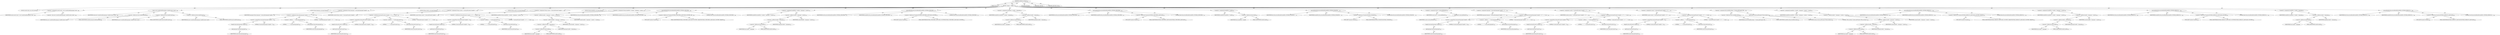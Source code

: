 digraph "loadResourceMaps" {  
"111669149709" [label = <(METHOD,loadResourceMaps)<SUB>397</SUB>> ]
"115964117004" [label = <(PARAM,this)<SUB>397</SUB>> ]
"25769803807" [label = <(BLOCK,&lt;empty&gt;,&lt;empty&gt;)<SUB>397</SUB>> ]
"94489280519" [label = <(LOCAL,Locale locale: java.util.Locale)<SUB>398</SUB>> ]
"30064771177" [label = <(&lt;operator&gt;.assignment,Locale locale = new Locale(bundleLanguage, bund...)<SUB>398</SUB>> ]
"68719476831" [label = <(IDENTIFIER,locale,Locale locale = new Locale(bundleLanguage, bund...)<SUB>398</SUB>> ]
"30064771178" [label = <(&lt;operator&gt;.alloc,new Locale(bundleLanguage, bundleCountry, bundl...)<SUB>398</SUB>> ]
"30064771179" [label = <(&lt;init&gt;,new Locale(bundleLanguage, bundleCountry, bundl...)<SUB>398</SUB>> ]
"68719476832" [label = <(IDENTIFIER,locale,new Locale(bundleLanguage, bundleCountry, bundl...)<SUB>398</SUB>> ]
"30064771180" [label = <(&lt;operator&gt;.fieldAccess,this.bundleLanguage)<SUB>398</SUB>> ]
"68719476833" [label = <(IDENTIFIER,this,new Locale(bundleLanguage, bundleCountry, bundl...)> ]
"55834574884" [label = <(FIELD_IDENTIFIER,bundleLanguage,bundleLanguage)<SUB>398</SUB>> ]
"30064771181" [label = <(&lt;operator&gt;.fieldAccess,this.bundleCountry)<SUB>399</SUB>> ]
"68719476834" [label = <(IDENTIFIER,this,new Locale(bundleLanguage, bundleCountry, bundl...)> ]
"55834574885" [label = <(FIELD_IDENTIFIER,bundleCountry,bundleCountry)<SUB>399</SUB>> ]
"30064771182" [label = <(&lt;operator&gt;.fieldAccess,this.bundleVariant)<SUB>400</SUB>> ]
"68719476835" [label = <(IDENTIFIER,this,new Locale(bundleLanguage, bundleCountry, bundl...)> ]
"55834574886" [label = <(FIELD_IDENTIFIER,bundleVariant,bundleVariant)<SUB>400</SUB>> ]
"94489280520" [label = <(LOCAL,String language: java.lang.String)<SUB>401</SUB>> ]
"30064771183" [label = <(&lt;operator&gt;.assignment,String language = locale.getLanguage().length()...)<SUB>401</SUB>> ]
"68719476836" [label = <(IDENTIFIER,language,String language = locale.getLanguage().length()...)<SUB>401</SUB>> ]
"30064771184" [label = <(&lt;operator&gt;.conditional,locale.getLanguage().length() &gt; 0 ? &quot;_&quot; + local...)<SUB>401</SUB>> ]
"30064771185" [label = <(&lt;operator&gt;.greaterThan,locale.getLanguage().length() &gt; 0)<SUB>401</SUB>> ]
"30064771186" [label = <(length,locale.getLanguage().length())<SUB>401</SUB>> ]
"30064771187" [label = <(getLanguage,locale.getLanguage())<SUB>401</SUB>> ]
"68719476837" [label = <(IDENTIFIER,locale,locale.getLanguage())<SUB>401</SUB>> ]
"90194313232" [label = <(LITERAL,0,locale.getLanguage().length() &gt; 0)<SUB>401</SUB>> ]
"30064771188" [label = <(&lt;operator&gt;.addition,&quot;_&quot; + locale.getLanguage())<SUB>402</SUB>> ]
"90194313233" [label = <(LITERAL,&quot;_&quot;,&quot;_&quot; + locale.getLanguage())<SUB>402</SUB>> ]
"30064771189" [label = <(getLanguage,locale.getLanguage())<SUB>402</SUB>> ]
"68719476838" [label = <(IDENTIFIER,locale,locale.getLanguage())<SUB>402</SUB>> ]
"90194313234" [label = <(LITERAL,&quot;&quot;,locale.getLanguage().length() &gt; 0 ? &quot;_&quot; + local...)<SUB>402</SUB>> ]
"94489280521" [label = <(LOCAL,String country: java.lang.String)<SUB>403</SUB>> ]
"30064771190" [label = <(&lt;operator&gt;.assignment,String country = locale.getCountry().length() &gt;...)<SUB>403</SUB>> ]
"68719476839" [label = <(IDENTIFIER,country,String country = locale.getCountry().length() &gt;...)<SUB>403</SUB>> ]
"30064771191" [label = <(&lt;operator&gt;.conditional,locale.getCountry().length() &gt; 0 ? &quot;_&quot; + locale...)<SUB>403</SUB>> ]
"30064771192" [label = <(&lt;operator&gt;.greaterThan,locale.getCountry().length() &gt; 0)<SUB>403</SUB>> ]
"30064771193" [label = <(length,locale.getCountry().length())<SUB>403</SUB>> ]
"30064771194" [label = <(getCountry,locale.getCountry())<SUB>403</SUB>> ]
"68719476840" [label = <(IDENTIFIER,locale,locale.getCountry())<SUB>403</SUB>> ]
"90194313235" [label = <(LITERAL,0,locale.getCountry().length() &gt; 0)<SUB>403</SUB>> ]
"30064771195" [label = <(&lt;operator&gt;.addition,&quot;_&quot; + locale.getCountry())<SUB>404</SUB>> ]
"90194313236" [label = <(LITERAL,&quot;_&quot;,&quot;_&quot; + locale.getCountry())<SUB>404</SUB>> ]
"30064771196" [label = <(getCountry,locale.getCountry())<SUB>404</SUB>> ]
"68719476841" [label = <(IDENTIFIER,locale,locale.getCountry())<SUB>404</SUB>> ]
"90194313237" [label = <(LITERAL,&quot;&quot;,locale.getCountry().length() &gt; 0 ? &quot;_&quot; + locale...)<SUB>404</SUB>> ]
"94489280522" [label = <(LOCAL,String variant: java.lang.String)<SUB>405</SUB>> ]
"30064771197" [label = <(&lt;operator&gt;.assignment,String variant = locale.getVariant().length() &gt;...)<SUB>405</SUB>> ]
"68719476842" [label = <(IDENTIFIER,variant,String variant = locale.getVariant().length() &gt;...)<SUB>405</SUB>> ]
"30064771198" [label = <(&lt;operator&gt;.conditional,locale.getVariant().length() &gt; 0 ? &quot;_&quot; + locale...)<SUB>405</SUB>> ]
"30064771199" [label = <(&lt;operator&gt;.greaterThan,locale.getVariant().length() &gt; 0)<SUB>405</SUB>> ]
"30064771200" [label = <(length,locale.getVariant().length())<SUB>405</SUB>> ]
"30064771201" [label = <(getVariant,locale.getVariant())<SUB>405</SUB>> ]
"68719476843" [label = <(IDENTIFIER,locale,locale.getVariant())<SUB>405</SUB>> ]
"90194313238" [label = <(LITERAL,0,locale.getVariant().length() &gt; 0)<SUB>405</SUB>> ]
"30064771202" [label = <(&lt;operator&gt;.addition,&quot;_&quot; + locale.getVariant())<SUB>406</SUB>> ]
"90194313239" [label = <(LITERAL,&quot;_&quot;,&quot;_&quot; + locale.getVariant())<SUB>406</SUB>> ]
"30064771203" [label = <(getVariant,locale.getVariant())<SUB>406</SUB>> ]
"68719476844" [label = <(IDENTIFIER,locale,locale.getVariant())<SUB>406</SUB>> ]
"90194313240" [label = <(LITERAL,&quot;&quot;,locale.getVariant().length() &gt; 0 ? &quot;_&quot; + locale...)<SUB>406</SUB>> ]
"94489280523" [label = <(LOCAL,String bundleFile: java.lang.String)<SUB>407</SUB>> ]
"30064771204" [label = <(&lt;operator&gt;.assignment,String bundleFile = bundle + language + country...)<SUB>407</SUB>> ]
"68719476845" [label = <(IDENTIFIER,bundleFile,String bundleFile = bundle + language + country...)<SUB>407</SUB>> ]
"30064771205" [label = <(&lt;operator&gt;.addition,bundle + language + country + variant)<SUB>407</SUB>> ]
"30064771206" [label = <(&lt;operator&gt;.addition,bundle + language + country)<SUB>407</SUB>> ]
"30064771207" [label = <(&lt;operator&gt;.addition,bundle + language)<SUB>407</SUB>> ]
"30064771208" [label = <(&lt;operator&gt;.fieldAccess,this.bundle)<SUB>407</SUB>> ]
"68719476846" [label = <(IDENTIFIER,this,bundle + language)> ]
"55834574887" [label = <(FIELD_IDENTIFIER,bundle,bundle)<SUB>407</SUB>> ]
"68719476847" [label = <(IDENTIFIER,language,bundle + language)<SUB>407</SUB>> ]
"68719476848" [label = <(IDENTIFIER,country,bundle + language + country)<SUB>407</SUB>> ]
"68719476849" [label = <(IDENTIFIER,variant,bundle + language + country + variant)<SUB>407</SUB>> ]
"30064771209" [label = <(processBundle,this.processBundle(bundleFile, BUNDLE_SPECIFIED...)<SUB>408</SUB>> ]
"68719476753" [label = <(IDENTIFIER,this,this.processBundle(bundleFile, BUNDLE_SPECIFIED...)<SUB>408</SUB>> ]
"68719476850" [label = <(IDENTIFIER,bundleFile,this.processBundle(bundleFile, BUNDLE_SPECIFIED...)<SUB>408</SUB>> ]
"30064771210" [label = <(&lt;operator&gt;.fieldAccess,Translate.BUNDLE_SPECIFIED_LANGUAGE_COUNTRY_VAR...)<SUB>408</SUB>> ]
"180388626432" [label = <(TYPE_REF,Translate,Translate)<SUB>408</SUB>> ]
"55834574888" [label = <(FIELD_IDENTIFIER,BUNDLE_SPECIFIED_LANGUAGE_COUNTRY_VARIANT,BUNDLE_SPECIFIED_LANGUAGE_COUNTRY_VARIANT)<SUB>408</SUB>> ]
"90194313241" [label = <(LITERAL,false,this.processBundle(bundleFile, BUNDLE_SPECIFIED...)<SUB>408</SUB>> ]
"30064771211" [label = <(&lt;operator&gt;.assignment,bundleFile = bundle + language + country)<SUB>410</SUB>> ]
"68719476851" [label = <(IDENTIFIER,bundleFile,bundleFile = bundle + language + country)<SUB>410</SUB>> ]
"30064771212" [label = <(&lt;operator&gt;.addition,bundle + language + country)<SUB>410</SUB>> ]
"30064771213" [label = <(&lt;operator&gt;.addition,bundle + language)<SUB>410</SUB>> ]
"30064771214" [label = <(&lt;operator&gt;.fieldAccess,this.bundle)<SUB>410</SUB>> ]
"68719476852" [label = <(IDENTIFIER,this,bundle + language)> ]
"55834574889" [label = <(FIELD_IDENTIFIER,bundle,bundle)<SUB>410</SUB>> ]
"68719476853" [label = <(IDENTIFIER,language,bundle + language)<SUB>410</SUB>> ]
"68719476854" [label = <(IDENTIFIER,country,bundle + language + country)<SUB>410</SUB>> ]
"30064771215" [label = <(processBundle,this.processBundle(bundleFile, BUNDLE_SPECIFIED...)<SUB>411</SUB>> ]
"68719476754" [label = <(IDENTIFIER,this,this.processBundle(bundleFile, BUNDLE_SPECIFIED...)<SUB>411</SUB>> ]
"68719476855" [label = <(IDENTIFIER,bundleFile,this.processBundle(bundleFile, BUNDLE_SPECIFIED...)<SUB>411</SUB>> ]
"30064771216" [label = <(&lt;operator&gt;.fieldAccess,Translate.BUNDLE_SPECIFIED_LANGUAGE_COUNTRY)<SUB>411</SUB>> ]
"180388626433" [label = <(TYPE_REF,Translate,Translate)<SUB>411</SUB>> ]
"55834574890" [label = <(FIELD_IDENTIFIER,BUNDLE_SPECIFIED_LANGUAGE_COUNTRY,BUNDLE_SPECIFIED_LANGUAGE_COUNTRY)<SUB>411</SUB>> ]
"90194313242" [label = <(LITERAL,false,this.processBundle(bundleFile, BUNDLE_SPECIFIED...)<SUB>411</SUB>> ]
"30064771217" [label = <(&lt;operator&gt;.assignment,bundleFile = bundle + language)<SUB>413</SUB>> ]
"68719476856" [label = <(IDENTIFIER,bundleFile,bundleFile = bundle + language)<SUB>413</SUB>> ]
"30064771218" [label = <(&lt;operator&gt;.addition,bundle + language)<SUB>413</SUB>> ]
"30064771219" [label = <(&lt;operator&gt;.fieldAccess,this.bundle)<SUB>413</SUB>> ]
"68719476857" [label = <(IDENTIFIER,this,bundle + language)> ]
"55834574891" [label = <(FIELD_IDENTIFIER,bundle,bundle)<SUB>413</SUB>> ]
"68719476858" [label = <(IDENTIFIER,language,bundle + language)<SUB>413</SUB>> ]
"30064771220" [label = <(processBundle,this.processBundle(bundleFile, BUNDLE_SPECIFIED...)<SUB>414</SUB>> ]
"68719476755" [label = <(IDENTIFIER,this,this.processBundle(bundleFile, BUNDLE_SPECIFIED...)<SUB>414</SUB>> ]
"68719476859" [label = <(IDENTIFIER,bundleFile,this.processBundle(bundleFile, BUNDLE_SPECIFIED...)<SUB>414</SUB>> ]
"30064771221" [label = <(&lt;operator&gt;.fieldAccess,Translate.BUNDLE_SPECIFIED_LANGUAGE)<SUB>414</SUB>> ]
"180388626434" [label = <(TYPE_REF,Translate,Translate)<SUB>414</SUB>> ]
"55834574892" [label = <(FIELD_IDENTIFIER,BUNDLE_SPECIFIED_LANGUAGE,BUNDLE_SPECIFIED_LANGUAGE)<SUB>414</SUB>> ]
"90194313243" [label = <(LITERAL,false,this.processBundle(bundleFile, BUNDLE_SPECIFIED...)<SUB>414</SUB>> ]
"30064771222" [label = <(&lt;operator&gt;.assignment,bundleFile = bundle)<SUB>416</SUB>> ]
"68719476860" [label = <(IDENTIFIER,bundleFile,bundleFile = bundle)<SUB>416</SUB>> ]
"30064771223" [label = <(&lt;operator&gt;.fieldAccess,this.bundle)<SUB>416</SUB>> ]
"68719476861" [label = <(IDENTIFIER,this,bundleFile = bundle)> ]
"55834574893" [label = <(FIELD_IDENTIFIER,bundle,bundle)<SUB>416</SUB>> ]
"30064771224" [label = <(processBundle,this.processBundle(bundleFile, BUNDLE_NOMATCH, ...)<SUB>417</SUB>> ]
"68719476756" [label = <(IDENTIFIER,this,this.processBundle(bundleFile, BUNDLE_NOMATCH, ...)<SUB>417</SUB>> ]
"68719476862" [label = <(IDENTIFIER,bundleFile,this.processBundle(bundleFile, BUNDLE_NOMATCH, ...)<SUB>417</SUB>> ]
"30064771225" [label = <(&lt;operator&gt;.fieldAccess,Translate.BUNDLE_NOMATCH)<SUB>417</SUB>> ]
"180388626435" [label = <(TYPE_REF,Translate,Translate)<SUB>417</SUB>> ]
"55834574894" [label = <(FIELD_IDENTIFIER,BUNDLE_NOMATCH,BUNDLE_NOMATCH)<SUB>417</SUB>> ]
"90194313244" [label = <(LITERAL,false,this.processBundle(bundleFile, BUNDLE_NOMATCH, ...)<SUB>417</SUB>> ]
"30064771226" [label = <(&lt;operator&gt;.assignment,locale = Locale.getDefault())<SUB>421</SUB>> ]
"68719476863" [label = <(IDENTIFIER,locale,locale = Locale.getDefault())<SUB>421</SUB>> ]
"30064771227" [label = <(getDefault,Locale.getDefault())<SUB>421</SUB>> ]
"68719476864" [label = <(IDENTIFIER,Locale,Locale.getDefault())<SUB>421</SUB>> ]
"30064771228" [label = <(&lt;operator&gt;.assignment,language = locale.getLanguage().length() &gt; 0 ? ...)<SUB>423</SUB>> ]
"68719476865" [label = <(IDENTIFIER,language,language = locale.getLanguage().length() &gt; 0 ? ...)<SUB>423</SUB>> ]
"30064771229" [label = <(&lt;operator&gt;.conditional,locale.getLanguage().length() &gt; 0 ? &quot;_&quot; + local...)<SUB>423</SUB>> ]
"30064771230" [label = <(&lt;operator&gt;.greaterThan,locale.getLanguage().length() &gt; 0)<SUB>423</SUB>> ]
"30064771231" [label = <(length,locale.getLanguage().length())<SUB>423</SUB>> ]
"30064771232" [label = <(getLanguage,locale.getLanguage())<SUB>423</SUB>> ]
"68719476866" [label = <(IDENTIFIER,locale,locale.getLanguage())<SUB>423</SUB>> ]
"90194313245" [label = <(LITERAL,0,locale.getLanguage().length() &gt; 0)<SUB>423</SUB>> ]
"30064771233" [label = <(&lt;operator&gt;.addition,&quot;_&quot; + locale.getLanguage())<SUB>424</SUB>> ]
"90194313246" [label = <(LITERAL,&quot;_&quot;,&quot;_&quot; + locale.getLanguage())<SUB>424</SUB>> ]
"30064771234" [label = <(getLanguage,locale.getLanguage())<SUB>424</SUB>> ]
"68719476867" [label = <(IDENTIFIER,locale,locale.getLanguage())<SUB>424</SUB>> ]
"90194313247" [label = <(LITERAL,&quot;&quot;,locale.getLanguage().length() &gt; 0 ? &quot;_&quot; + local...)<SUB>424</SUB>> ]
"30064771235" [label = <(&lt;operator&gt;.assignment,country = locale.getCountry().length() &gt; 0 ? &quot;_...)<SUB>425</SUB>> ]
"68719476868" [label = <(IDENTIFIER,country,country = locale.getCountry().length() &gt; 0 ? &quot;_...)<SUB>425</SUB>> ]
"30064771236" [label = <(&lt;operator&gt;.conditional,locale.getCountry().length() &gt; 0 ? &quot;_&quot; + locale...)<SUB>425</SUB>> ]
"30064771237" [label = <(&lt;operator&gt;.greaterThan,locale.getCountry().length() &gt; 0)<SUB>425</SUB>> ]
"30064771238" [label = <(length,locale.getCountry().length())<SUB>425</SUB>> ]
"30064771239" [label = <(getCountry,locale.getCountry())<SUB>425</SUB>> ]
"68719476869" [label = <(IDENTIFIER,locale,locale.getCountry())<SUB>425</SUB>> ]
"90194313248" [label = <(LITERAL,0,locale.getCountry().length() &gt; 0)<SUB>425</SUB>> ]
"30064771240" [label = <(&lt;operator&gt;.addition,&quot;_&quot; + locale.getCountry())<SUB>426</SUB>> ]
"90194313249" [label = <(LITERAL,&quot;_&quot;,&quot;_&quot; + locale.getCountry())<SUB>426</SUB>> ]
"30064771241" [label = <(getCountry,locale.getCountry())<SUB>426</SUB>> ]
"68719476870" [label = <(IDENTIFIER,locale,locale.getCountry())<SUB>426</SUB>> ]
"90194313250" [label = <(LITERAL,&quot;&quot;,locale.getCountry().length() &gt; 0 ? &quot;_&quot; + locale...)<SUB>426</SUB>> ]
"30064771242" [label = <(&lt;operator&gt;.assignment,variant = locale.getVariant().length() &gt; 0 ? &quot;_...)<SUB>427</SUB>> ]
"68719476871" [label = <(IDENTIFIER,variant,variant = locale.getVariant().length() &gt; 0 ? &quot;_...)<SUB>427</SUB>> ]
"30064771243" [label = <(&lt;operator&gt;.conditional,locale.getVariant().length() &gt; 0 ? &quot;_&quot; + locale...)<SUB>427</SUB>> ]
"30064771244" [label = <(&lt;operator&gt;.greaterThan,locale.getVariant().length() &gt; 0)<SUB>427</SUB>> ]
"30064771245" [label = <(length,locale.getVariant().length())<SUB>427</SUB>> ]
"30064771246" [label = <(getVariant,locale.getVariant())<SUB>427</SUB>> ]
"68719476872" [label = <(IDENTIFIER,locale,locale.getVariant())<SUB>427</SUB>> ]
"90194313251" [label = <(LITERAL,0,locale.getVariant().length() &gt; 0)<SUB>427</SUB>> ]
"30064771247" [label = <(&lt;operator&gt;.addition,&quot;_&quot; + locale.getVariant())<SUB>428</SUB>> ]
"90194313252" [label = <(LITERAL,&quot;_&quot;,&quot;_&quot; + locale.getVariant())<SUB>428</SUB>> ]
"30064771248" [label = <(getVariant,locale.getVariant())<SUB>428</SUB>> ]
"68719476873" [label = <(IDENTIFIER,locale,locale.getVariant())<SUB>428</SUB>> ]
"90194313253" [label = <(LITERAL,&quot;&quot;,locale.getVariant().length() &gt; 0 ? &quot;_&quot; + locale...)<SUB>428</SUB>> ]
"30064771249" [label = <(&lt;operator&gt;.assignment,this.bundleEncoding = System.getProperty(&quot;file....)<SUB>429</SUB>> ]
"30064771250" [label = <(&lt;operator&gt;.fieldAccess,this.bundleEncoding)<SUB>429</SUB>> ]
"68719476874" [label = <(IDENTIFIER,this,this.bundleEncoding = System.getProperty(&quot;file....)> ]
"55834574895" [label = <(FIELD_IDENTIFIER,bundleEncoding,bundleEncoding)<SUB>429</SUB>> ]
"30064771251" [label = <(getProperty,System.getProperty(&quot;file.encoding&quot;))<SUB>429</SUB>> ]
"68719476875" [label = <(IDENTIFIER,System,System.getProperty(&quot;file.encoding&quot;))<SUB>429</SUB>> ]
"90194313254" [label = <(LITERAL,&quot;file.encoding&quot;,System.getProperty(&quot;file.encoding&quot;))<SUB>429</SUB>> ]
"30064771252" [label = <(&lt;operator&gt;.assignment,bundleFile = bundle + language + country + variant)<SUB>431</SUB>> ]
"68719476876" [label = <(IDENTIFIER,bundleFile,bundleFile = bundle + language + country + variant)<SUB>431</SUB>> ]
"30064771253" [label = <(&lt;operator&gt;.addition,bundle + language + country + variant)<SUB>431</SUB>> ]
"30064771254" [label = <(&lt;operator&gt;.addition,bundle + language + country)<SUB>431</SUB>> ]
"30064771255" [label = <(&lt;operator&gt;.addition,bundle + language)<SUB>431</SUB>> ]
"30064771256" [label = <(&lt;operator&gt;.fieldAccess,this.bundle)<SUB>431</SUB>> ]
"68719476877" [label = <(IDENTIFIER,this,bundle + language)> ]
"55834574896" [label = <(FIELD_IDENTIFIER,bundle,bundle)<SUB>431</SUB>> ]
"68719476878" [label = <(IDENTIFIER,language,bundle + language)<SUB>431</SUB>> ]
"68719476879" [label = <(IDENTIFIER,country,bundle + language + country)<SUB>431</SUB>> ]
"68719476880" [label = <(IDENTIFIER,variant,bundle + language + country + variant)<SUB>431</SUB>> ]
"30064771257" [label = <(processBundle,this.processBundle(bundleFile, BUNDLE_DEFAULT_L...)<SUB>432</SUB>> ]
"68719476757" [label = <(IDENTIFIER,this,this.processBundle(bundleFile, BUNDLE_DEFAULT_L...)<SUB>432</SUB>> ]
"68719476881" [label = <(IDENTIFIER,bundleFile,this.processBundle(bundleFile, BUNDLE_DEFAULT_L...)<SUB>432</SUB>> ]
"30064771258" [label = <(&lt;operator&gt;.fieldAccess,Translate.BUNDLE_DEFAULT_LANGUAGE_COUNTRY_VARIANT)<SUB>432</SUB>> ]
"180388626436" [label = <(TYPE_REF,Translate,Translate)<SUB>432</SUB>> ]
"55834574897" [label = <(FIELD_IDENTIFIER,BUNDLE_DEFAULT_LANGUAGE_COUNTRY_VARIANT,BUNDLE_DEFAULT_LANGUAGE_COUNTRY_VARIANT)<SUB>432</SUB>> ]
"90194313255" [label = <(LITERAL,false,this.processBundle(bundleFile, BUNDLE_DEFAULT_L...)<SUB>432</SUB>> ]
"30064771259" [label = <(&lt;operator&gt;.assignment,bundleFile = bundle + language + country)<SUB>434</SUB>> ]
"68719476882" [label = <(IDENTIFIER,bundleFile,bundleFile = bundle + language + country)<SUB>434</SUB>> ]
"30064771260" [label = <(&lt;operator&gt;.addition,bundle + language + country)<SUB>434</SUB>> ]
"30064771261" [label = <(&lt;operator&gt;.addition,bundle + language)<SUB>434</SUB>> ]
"30064771262" [label = <(&lt;operator&gt;.fieldAccess,this.bundle)<SUB>434</SUB>> ]
"68719476883" [label = <(IDENTIFIER,this,bundle + language)> ]
"55834574898" [label = <(FIELD_IDENTIFIER,bundle,bundle)<SUB>434</SUB>> ]
"68719476884" [label = <(IDENTIFIER,language,bundle + language)<SUB>434</SUB>> ]
"68719476885" [label = <(IDENTIFIER,country,bundle + language + country)<SUB>434</SUB>> ]
"30064771263" [label = <(processBundle,this.processBundle(bundleFile, BUNDLE_DEFAULT_L...)<SUB>435</SUB>> ]
"68719476758" [label = <(IDENTIFIER,this,this.processBundle(bundleFile, BUNDLE_DEFAULT_L...)<SUB>435</SUB>> ]
"68719476886" [label = <(IDENTIFIER,bundleFile,this.processBundle(bundleFile, BUNDLE_DEFAULT_L...)<SUB>435</SUB>> ]
"30064771264" [label = <(&lt;operator&gt;.fieldAccess,Translate.BUNDLE_DEFAULT_LANGUAGE_COUNTRY)<SUB>435</SUB>> ]
"180388626437" [label = <(TYPE_REF,Translate,Translate)<SUB>435</SUB>> ]
"55834574899" [label = <(FIELD_IDENTIFIER,BUNDLE_DEFAULT_LANGUAGE_COUNTRY,BUNDLE_DEFAULT_LANGUAGE_COUNTRY)<SUB>435</SUB>> ]
"90194313256" [label = <(LITERAL,false,this.processBundle(bundleFile, BUNDLE_DEFAULT_L...)<SUB>435</SUB>> ]
"30064771265" [label = <(&lt;operator&gt;.assignment,bundleFile = bundle + language)<SUB>437</SUB>> ]
"68719476887" [label = <(IDENTIFIER,bundleFile,bundleFile = bundle + language)<SUB>437</SUB>> ]
"30064771266" [label = <(&lt;operator&gt;.addition,bundle + language)<SUB>437</SUB>> ]
"30064771267" [label = <(&lt;operator&gt;.fieldAccess,this.bundle)<SUB>437</SUB>> ]
"68719476888" [label = <(IDENTIFIER,this,bundle + language)> ]
"55834574900" [label = <(FIELD_IDENTIFIER,bundle,bundle)<SUB>437</SUB>> ]
"68719476889" [label = <(IDENTIFIER,language,bundle + language)<SUB>437</SUB>> ]
"30064771268" [label = <(processBundle,this.processBundle(bundleFile, BUNDLE_DEFAULT_L...)<SUB>438</SUB>> ]
"68719476759" [label = <(IDENTIFIER,this,this.processBundle(bundleFile, BUNDLE_DEFAULT_L...)<SUB>438</SUB>> ]
"68719476890" [label = <(IDENTIFIER,bundleFile,this.processBundle(bundleFile, BUNDLE_DEFAULT_L...)<SUB>438</SUB>> ]
"30064771269" [label = <(&lt;operator&gt;.fieldAccess,Translate.BUNDLE_DEFAULT_LANGUAGE)<SUB>438</SUB>> ]
"180388626438" [label = <(TYPE_REF,Translate,Translate)<SUB>438</SUB>> ]
"55834574901" [label = <(FIELD_IDENTIFIER,BUNDLE_DEFAULT_LANGUAGE,BUNDLE_DEFAULT_LANGUAGE)<SUB>438</SUB>> ]
"90194313257" [label = <(LITERAL,true,this.processBundle(bundleFile, BUNDLE_DEFAULT_L...)<SUB>438</SUB>> ]
"133143986236" [label = <(MODIFIER,PRIVATE)> ]
"133143986237" [label = <(MODIFIER,VIRTUAL)> ]
"128849018893" [label = <(METHOD_RETURN,void)<SUB>397</SUB>> ]
  "111669149709" -> "115964117004"  [ label = "AST: "] 
  "111669149709" -> "25769803807"  [ label = "AST: "] 
  "111669149709" -> "133143986236"  [ label = "AST: "] 
  "111669149709" -> "133143986237"  [ label = "AST: "] 
  "111669149709" -> "128849018893"  [ label = "AST: "] 
  "25769803807" -> "94489280519"  [ label = "AST: "] 
  "25769803807" -> "30064771177"  [ label = "AST: "] 
  "25769803807" -> "30064771179"  [ label = "AST: "] 
  "25769803807" -> "94489280520"  [ label = "AST: "] 
  "25769803807" -> "30064771183"  [ label = "AST: "] 
  "25769803807" -> "94489280521"  [ label = "AST: "] 
  "25769803807" -> "30064771190"  [ label = "AST: "] 
  "25769803807" -> "94489280522"  [ label = "AST: "] 
  "25769803807" -> "30064771197"  [ label = "AST: "] 
  "25769803807" -> "94489280523"  [ label = "AST: "] 
  "25769803807" -> "30064771204"  [ label = "AST: "] 
  "25769803807" -> "30064771209"  [ label = "AST: "] 
  "25769803807" -> "30064771211"  [ label = "AST: "] 
  "25769803807" -> "30064771215"  [ label = "AST: "] 
  "25769803807" -> "30064771217"  [ label = "AST: "] 
  "25769803807" -> "30064771220"  [ label = "AST: "] 
  "25769803807" -> "30064771222"  [ label = "AST: "] 
  "25769803807" -> "30064771224"  [ label = "AST: "] 
  "25769803807" -> "30064771226"  [ label = "AST: "] 
  "25769803807" -> "30064771228"  [ label = "AST: "] 
  "25769803807" -> "30064771235"  [ label = "AST: "] 
  "25769803807" -> "30064771242"  [ label = "AST: "] 
  "25769803807" -> "30064771249"  [ label = "AST: "] 
  "25769803807" -> "30064771252"  [ label = "AST: "] 
  "25769803807" -> "30064771257"  [ label = "AST: "] 
  "25769803807" -> "30064771259"  [ label = "AST: "] 
  "25769803807" -> "30064771263"  [ label = "AST: "] 
  "25769803807" -> "30064771265"  [ label = "AST: "] 
  "25769803807" -> "30064771268"  [ label = "AST: "] 
  "30064771177" -> "68719476831"  [ label = "AST: "] 
  "30064771177" -> "30064771178"  [ label = "AST: "] 
  "30064771179" -> "68719476832"  [ label = "AST: "] 
  "30064771179" -> "30064771180"  [ label = "AST: "] 
  "30064771179" -> "30064771181"  [ label = "AST: "] 
  "30064771179" -> "30064771182"  [ label = "AST: "] 
  "30064771180" -> "68719476833"  [ label = "AST: "] 
  "30064771180" -> "55834574884"  [ label = "AST: "] 
  "30064771181" -> "68719476834"  [ label = "AST: "] 
  "30064771181" -> "55834574885"  [ label = "AST: "] 
  "30064771182" -> "68719476835"  [ label = "AST: "] 
  "30064771182" -> "55834574886"  [ label = "AST: "] 
  "30064771183" -> "68719476836"  [ label = "AST: "] 
  "30064771183" -> "30064771184"  [ label = "AST: "] 
  "30064771184" -> "30064771185"  [ label = "AST: "] 
  "30064771184" -> "30064771188"  [ label = "AST: "] 
  "30064771184" -> "90194313234"  [ label = "AST: "] 
  "30064771185" -> "30064771186"  [ label = "AST: "] 
  "30064771185" -> "90194313232"  [ label = "AST: "] 
  "30064771186" -> "30064771187"  [ label = "AST: "] 
  "30064771187" -> "68719476837"  [ label = "AST: "] 
  "30064771188" -> "90194313233"  [ label = "AST: "] 
  "30064771188" -> "30064771189"  [ label = "AST: "] 
  "30064771189" -> "68719476838"  [ label = "AST: "] 
  "30064771190" -> "68719476839"  [ label = "AST: "] 
  "30064771190" -> "30064771191"  [ label = "AST: "] 
  "30064771191" -> "30064771192"  [ label = "AST: "] 
  "30064771191" -> "30064771195"  [ label = "AST: "] 
  "30064771191" -> "90194313237"  [ label = "AST: "] 
  "30064771192" -> "30064771193"  [ label = "AST: "] 
  "30064771192" -> "90194313235"  [ label = "AST: "] 
  "30064771193" -> "30064771194"  [ label = "AST: "] 
  "30064771194" -> "68719476840"  [ label = "AST: "] 
  "30064771195" -> "90194313236"  [ label = "AST: "] 
  "30064771195" -> "30064771196"  [ label = "AST: "] 
  "30064771196" -> "68719476841"  [ label = "AST: "] 
  "30064771197" -> "68719476842"  [ label = "AST: "] 
  "30064771197" -> "30064771198"  [ label = "AST: "] 
  "30064771198" -> "30064771199"  [ label = "AST: "] 
  "30064771198" -> "30064771202"  [ label = "AST: "] 
  "30064771198" -> "90194313240"  [ label = "AST: "] 
  "30064771199" -> "30064771200"  [ label = "AST: "] 
  "30064771199" -> "90194313238"  [ label = "AST: "] 
  "30064771200" -> "30064771201"  [ label = "AST: "] 
  "30064771201" -> "68719476843"  [ label = "AST: "] 
  "30064771202" -> "90194313239"  [ label = "AST: "] 
  "30064771202" -> "30064771203"  [ label = "AST: "] 
  "30064771203" -> "68719476844"  [ label = "AST: "] 
  "30064771204" -> "68719476845"  [ label = "AST: "] 
  "30064771204" -> "30064771205"  [ label = "AST: "] 
  "30064771205" -> "30064771206"  [ label = "AST: "] 
  "30064771205" -> "68719476849"  [ label = "AST: "] 
  "30064771206" -> "30064771207"  [ label = "AST: "] 
  "30064771206" -> "68719476848"  [ label = "AST: "] 
  "30064771207" -> "30064771208"  [ label = "AST: "] 
  "30064771207" -> "68719476847"  [ label = "AST: "] 
  "30064771208" -> "68719476846"  [ label = "AST: "] 
  "30064771208" -> "55834574887"  [ label = "AST: "] 
  "30064771209" -> "68719476753"  [ label = "AST: "] 
  "30064771209" -> "68719476850"  [ label = "AST: "] 
  "30064771209" -> "30064771210"  [ label = "AST: "] 
  "30064771209" -> "90194313241"  [ label = "AST: "] 
  "30064771210" -> "180388626432"  [ label = "AST: "] 
  "30064771210" -> "55834574888"  [ label = "AST: "] 
  "30064771211" -> "68719476851"  [ label = "AST: "] 
  "30064771211" -> "30064771212"  [ label = "AST: "] 
  "30064771212" -> "30064771213"  [ label = "AST: "] 
  "30064771212" -> "68719476854"  [ label = "AST: "] 
  "30064771213" -> "30064771214"  [ label = "AST: "] 
  "30064771213" -> "68719476853"  [ label = "AST: "] 
  "30064771214" -> "68719476852"  [ label = "AST: "] 
  "30064771214" -> "55834574889"  [ label = "AST: "] 
  "30064771215" -> "68719476754"  [ label = "AST: "] 
  "30064771215" -> "68719476855"  [ label = "AST: "] 
  "30064771215" -> "30064771216"  [ label = "AST: "] 
  "30064771215" -> "90194313242"  [ label = "AST: "] 
  "30064771216" -> "180388626433"  [ label = "AST: "] 
  "30064771216" -> "55834574890"  [ label = "AST: "] 
  "30064771217" -> "68719476856"  [ label = "AST: "] 
  "30064771217" -> "30064771218"  [ label = "AST: "] 
  "30064771218" -> "30064771219"  [ label = "AST: "] 
  "30064771218" -> "68719476858"  [ label = "AST: "] 
  "30064771219" -> "68719476857"  [ label = "AST: "] 
  "30064771219" -> "55834574891"  [ label = "AST: "] 
  "30064771220" -> "68719476755"  [ label = "AST: "] 
  "30064771220" -> "68719476859"  [ label = "AST: "] 
  "30064771220" -> "30064771221"  [ label = "AST: "] 
  "30064771220" -> "90194313243"  [ label = "AST: "] 
  "30064771221" -> "180388626434"  [ label = "AST: "] 
  "30064771221" -> "55834574892"  [ label = "AST: "] 
  "30064771222" -> "68719476860"  [ label = "AST: "] 
  "30064771222" -> "30064771223"  [ label = "AST: "] 
  "30064771223" -> "68719476861"  [ label = "AST: "] 
  "30064771223" -> "55834574893"  [ label = "AST: "] 
  "30064771224" -> "68719476756"  [ label = "AST: "] 
  "30064771224" -> "68719476862"  [ label = "AST: "] 
  "30064771224" -> "30064771225"  [ label = "AST: "] 
  "30064771224" -> "90194313244"  [ label = "AST: "] 
  "30064771225" -> "180388626435"  [ label = "AST: "] 
  "30064771225" -> "55834574894"  [ label = "AST: "] 
  "30064771226" -> "68719476863"  [ label = "AST: "] 
  "30064771226" -> "30064771227"  [ label = "AST: "] 
  "30064771227" -> "68719476864"  [ label = "AST: "] 
  "30064771228" -> "68719476865"  [ label = "AST: "] 
  "30064771228" -> "30064771229"  [ label = "AST: "] 
  "30064771229" -> "30064771230"  [ label = "AST: "] 
  "30064771229" -> "30064771233"  [ label = "AST: "] 
  "30064771229" -> "90194313247"  [ label = "AST: "] 
  "30064771230" -> "30064771231"  [ label = "AST: "] 
  "30064771230" -> "90194313245"  [ label = "AST: "] 
  "30064771231" -> "30064771232"  [ label = "AST: "] 
  "30064771232" -> "68719476866"  [ label = "AST: "] 
  "30064771233" -> "90194313246"  [ label = "AST: "] 
  "30064771233" -> "30064771234"  [ label = "AST: "] 
  "30064771234" -> "68719476867"  [ label = "AST: "] 
  "30064771235" -> "68719476868"  [ label = "AST: "] 
  "30064771235" -> "30064771236"  [ label = "AST: "] 
  "30064771236" -> "30064771237"  [ label = "AST: "] 
  "30064771236" -> "30064771240"  [ label = "AST: "] 
  "30064771236" -> "90194313250"  [ label = "AST: "] 
  "30064771237" -> "30064771238"  [ label = "AST: "] 
  "30064771237" -> "90194313248"  [ label = "AST: "] 
  "30064771238" -> "30064771239"  [ label = "AST: "] 
  "30064771239" -> "68719476869"  [ label = "AST: "] 
  "30064771240" -> "90194313249"  [ label = "AST: "] 
  "30064771240" -> "30064771241"  [ label = "AST: "] 
  "30064771241" -> "68719476870"  [ label = "AST: "] 
  "30064771242" -> "68719476871"  [ label = "AST: "] 
  "30064771242" -> "30064771243"  [ label = "AST: "] 
  "30064771243" -> "30064771244"  [ label = "AST: "] 
  "30064771243" -> "30064771247"  [ label = "AST: "] 
  "30064771243" -> "90194313253"  [ label = "AST: "] 
  "30064771244" -> "30064771245"  [ label = "AST: "] 
  "30064771244" -> "90194313251"  [ label = "AST: "] 
  "30064771245" -> "30064771246"  [ label = "AST: "] 
  "30064771246" -> "68719476872"  [ label = "AST: "] 
  "30064771247" -> "90194313252"  [ label = "AST: "] 
  "30064771247" -> "30064771248"  [ label = "AST: "] 
  "30064771248" -> "68719476873"  [ label = "AST: "] 
  "30064771249" -> "30064771250"  [ label = "AST: "] 
  "30064771249" -> "30064771251"  [ label = "AST: "] 
  "30064771250" -> "68719476874"  [ label = "AST: "] 
  "30064771250" -> "55834574895"  [ label = "AST: "] 
  "30064771251" -> "68719476875"  [ label = "AST: "] 
  "30064771251" -> "90194313254"  [ label = "AST: "] 
  "30064771252" -> "68719476876"  [ label = "AST: "] 
  "30064771252" -> "30064771253"  [ label = "AST: "] 
  "30064771253" -> "30064771254"  [ label = "AST: "] 
  "30064771253" -> "68719476880"  [ label = "AST: "] 
  "30064771254" -> "30064771255"  [ label = "AST: "] 
  "30064771254" -> "68719476879"  [ label = "AST: "] 
  "30064771255" -> "30064771256"  [ label = "AST: "] 
  "30064771255" -> "68719476878"  [ label = "AST: "] 
  "30064771256" -> "68719476877"  [ label = "AST: "] 
  "30064771256" -> "55834574896"  [ label = "AST: "] 
  "30064771257" -> "68719476757"  [ label = "AST: "] 
  "30064771257" -> "68719476881"  [ label = "AST: "] 
  "30064771257" -> "30064771258"  [ label = "AST: "] 
  "30064771257" -> "90194313255"  [ label = "AST: "] 
  "30064771258" -> "180388626436"  [ label = "AST: "] 
  "30064771258" -> "55834574897"  [ label = "AST: "] 
  "30064771259" -> "68719476882"  [ label = "AST: "] 
  "30064771259" -> "30064771260"  [ label = "AST: "] 
  "30064771260" -> "30064771261"  [ label = "AST: "] 
  "30064771260" -> "68719476885"  [ label = "AST: "] 
  "30064771261" -> "30064771262"  [ label = "AST: "] 
  "30064771261" -> "68719476884"  [ label = "AST: "] 
  "30064771262" -> "68719476883"  [ label = "AST: "] 
  "30064771262" -> "55834574898"  [ label = "AST: "] 
  "30064771263" -> "68719476758"  [ label = "AST: "] 
  "30064771263" -> "68719476886"  [ label = "AST: "] 
  "30064771263" -> "30064771264"  [ label = "AST: "] 
  "30064771263" -> "90194313256"  [ label = "AST: "] 
  "30064771264" -> "180388626437"  [ label = "AST: "] 
  "30064771264" -> "55834574899"  [ label = "AST: "] 
  "30064771265" -> "68719476887"  [ label = "AST: "] 
  "30064771265" -> "30064771266"  [ label = "AST: "] 
  "30064771266" -> "30064771267"  [ label = "AST: "] 
  "30064771266" -> "68719476889"  [ label = "AST: "] 
  "30064771267" -> "68719476888"  [ label = "AST: "] 
  "30064771267" -> "55834574900"  [ label = "AST: "] 
  "30064771268" -> "68719476759"  [ label = "AST: "] 
  "30064771268" -> "68719476890"  [ label = "AST: "] 
  "30064771268" -> "30064771269"  [ label = "AST: "] 
  "30064771268" -> "90194313257"  [ label = "AST: "] 
  "30064771269" -> "180388626438"  [ label = "AST: "] 
  "30064771269" -> "55834574901"  [ label = "AST: "] 
  "111669149709" -> "115964117004"  [ label = "DDG: "] 
}
